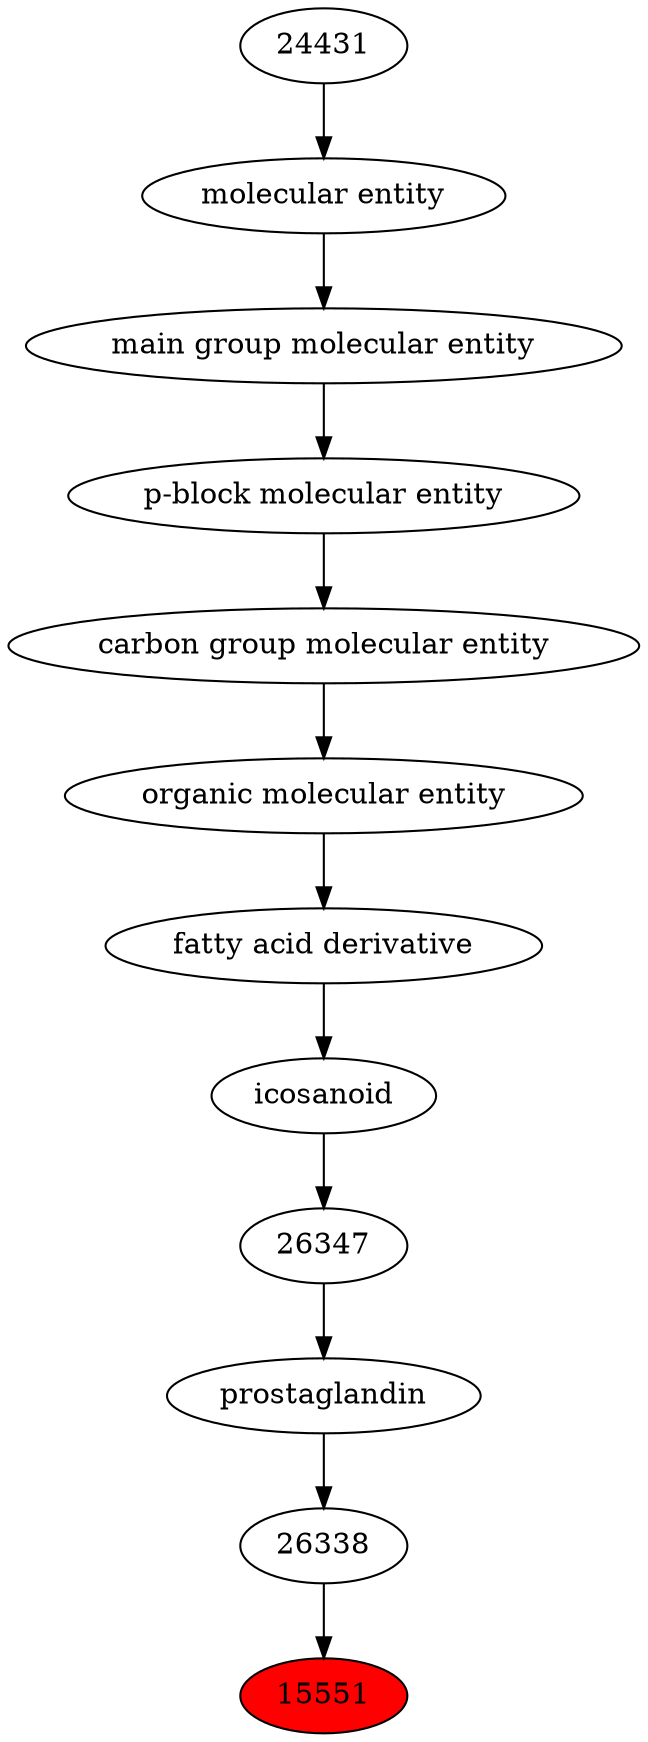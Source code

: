 digraph tree{ 
15551 [label="15551" fillcolor=red style=filled]
26338 -> 15551
26338 [label="26338"]
26333 -> 26338
26333 [label="prostaglandin"]
26347 -> 26333
26347 [label="26347"]
23899 -> 26347
23899 [label="icosanoid"]
61697 -> 23899
61697 [label="fatty acid derivative"]
50860 -> 61697
50860 [label="organic molecular entity"]
33582 -> 50860
33582 [label="carbon group molecular entity"]
33675 -> 33582
33675 [label="p-block molecular entity"]
33579 -> 33675
33579 [label="main group molecular entity"]
23367 -> 33579
23367 [label="molecular entity"]
24431 -> 23367
24431 [label="24431"]
}